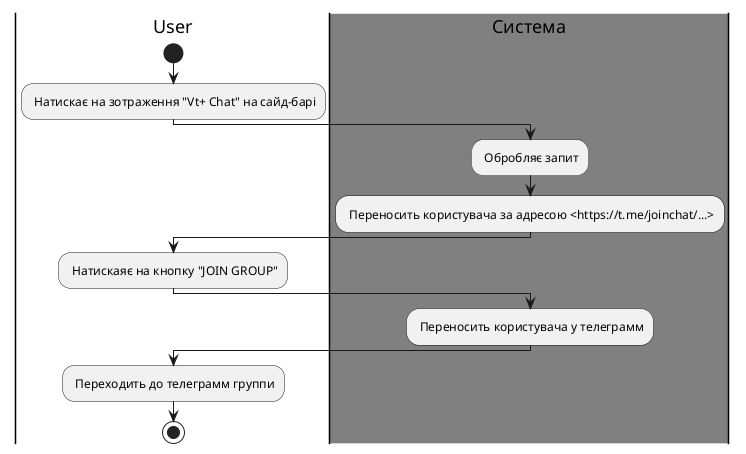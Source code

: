 @startuml
skinparam ArchimateBackgroundColor #ffffff
skinparam	shadowing false
skinparam Note {
	BackgroundColor #B43434
	FontColor #ffffff
}


|User| 
start

: Натискає на зотраження "Vt+ Chat" на сайд-барі;

|#Gray|Система|

: Обробляє запит;
: Переносить користувача за адресою <https://t.me/joinchat/...>;

|User| 

: Натискаяє на кнопку "JOIN GROUP";

|#Gray|Система|

: Переносить користувача у телеграмм;


|User| 
: Переходить до телеграмм группи;


stop;
@enduml
